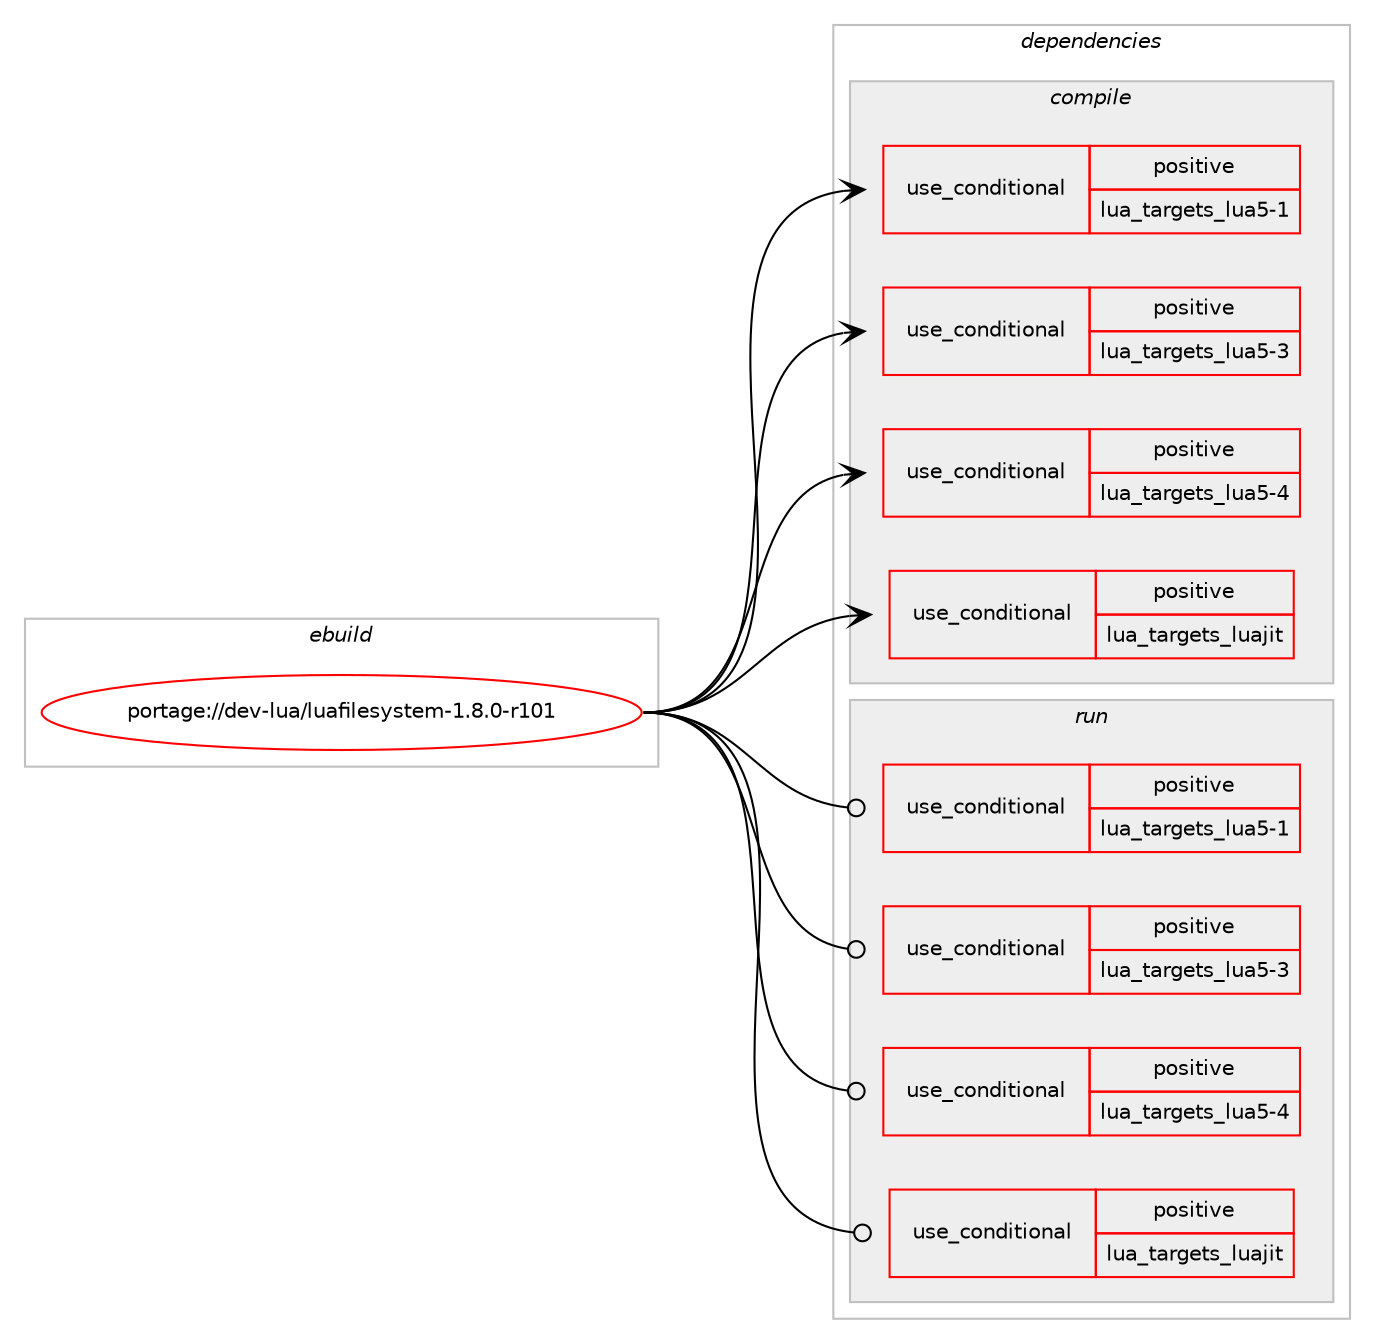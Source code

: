 digraph prolog {

# *************
# Graph options
# *************

newrank=true;
concentrate=true;
compound=true;
graph [rankdir=LR,fontname=Helvetica,fontsize=10,ranksep=1.5];#, ranksep=2.5, nodesep=0.2];
edge  [arrowhead=vee];
node  [fontname=Helvetica,fontsize=10];

# **********
# The ebuild
# **********

subgraph cluster_leftcol {
color=gray;
rank=same;
label=<<i>ebuild</i>>;
id [label="portage://dev-lua/luafilesystem-1.8.0-r101", color=red, width=4, href="../dev-lua/luafilesystem-1.8.0-r101.svg"];
}

# ****************
# The dependencies
# ****************

subgraph cluster_midcol {
color=gray;
label=<<i>dependencies</i>>;
subgraph cluster_compile {
fillcolor="#eeeeee";
style=filled;
label=<<i>compile</i>>;
subgraph cond28276 {
dependency58963 [label=<<TABLE BORDER="0" CELLBORDER="1" CELLSPACING="0" CELLPADDING="4"><TR><TD ROWSPAN="3" CELLPADDING="10">use_conditional</TD></TR><TR><TD>positive</TD></TR><TR><TD>lua_targets_lua5-1</TD></TR></TABLE>>, shape=none, color=red];
# *** BEGIN UNKNOWN DEPENDENCY TYPE (TODO) ***
# dependency58963 -> package_dependency(portage://dev-lua/luafilesystem-1.8.0-r101,install,no,dev-lang,lua,none,[,,],[slot(5.1)],[])
# *** END UNKNOWN DEPENDENCY TYPE (TODO) ***

}
id:e -> dependency58963:w [weight=20,style="solid",arrowhead="vee"];
subgraph cond28277 {
dependency58964 [label=<<TABLE BORDER="0" CELLBORDER="1" CELLSPACING="0" CELLPADDING="4"><TR><TD ROWSPAN="3" CELLPADDING="10">use_conditional</TD></TR><TR><TD>positive</TD></TR><TR><TD>lua_targets_lua5-3</TD></TR></TABLE>>, shape=none, color=red];
# *** BEGIN UNKNOWN DEPENDENCY TYPE (TODO) ***
# dependency58964 -> package_dependency(portage://dev-lua/luafilesystem-1.8.0-r101,install,no,dev-lang,lua,none,[,,],[slot(5.3)],[])
# *** END UNKNOWN DEPENDENCY TYPE (TODO) ***

}
id:e -> dependency58964:w [weight=20,style="solid",arrowhead="vee"];
subgraph cond28278 {
dependency58965 [label=<<TABLE BORDER="0" CELLBORDER="1" CELLSPACING="0" CELLPADDING="4"><TR><TD ROWSPAN="3" CELLPADDING="10">use_conditional</TD></TR><TR><TD>positive</TD></TR><TR><TD>lua_targets_lua5-4</TD></TR></TABLE>>, shape=none, color=red];
# *** BEGIN UNKNOWN DEPENDENCY TYPE (TODO) ***
# dependency58965 -> package_dependency(portage://dev-lua/luafilesystem-1.8.0-r101,install,no,dev-lang,lua,none,[,,],[slot(5.4)],[])
# *** END UNKNOWN DEPENDENCY TYPE (TODO) ***

}
id:e -> dependency58965:w [weight=20,style="solid",arrowhead="vee"];
subgraph cond28279 {
dependency58966 [label=<<TABLE BORDER="0" CELLBORDER="1" CELLSPACING="0" CELLPADDING="4"><TR><TD ROWSPAN="3" CELLPADDING="10">use_conditional</TD></TR><TR><TD>positive</TD></TR><TR><TD>lua_targets_luajit</TD></TR></TABLE>>, shape=none, color=red];
# *** BEGIN UNKNOWN DEPENDENCY TYPE (TODO) ***
# dependency58966 -> package_dependency(portage://dev-lua/luafilesystem-1.8.0-r101,install,no,dev-lang,luajit,none,[,,],any_same_slot,[])
# *** END UNKNOWN DEPENDENCY TYPE (TODO) ***

}
id:e -> dependency58966:w [weight=20,style="solid",arrowhead="vee"];
}
subgraph cluster_compileandrun {
fillcolor="#eeeeee";
style=filled;
label=<<i>compile and run</i>>;
}
subgraph cluster_run {
fillcolor="#eeeeee";
style=filled;
label=<<i>run</i>>;
subgraph cond28280 {
dependency58967 [label=<<TABLE BORDER="0" CELLBORDER="1" CELLSPACING="0" CELLPADDING="4"><TR><TD ROWSPAN="3" CELLPADDING="10">use_conditional</TD></TR><TR><TD>positive</TD></TR><TR><TD>lua_targets_lua5-1</TD></TR></TABLE>>, shape=none, color=red];
# *** BEGIN UNKNOWN DEPENDENCY TYPE (TODO) ***
# dependency58967 -> package_dependency(portage://dev-lua/luafilesystem-1.8.0-r101,run,no,dev-lang,lua,none,[,,],[slot(5.1)],[])
# *** END UNKNOWN DEPENDENCY TYPE (TODO) ***

}
id:e -> dependency58967:w [weight=20,style="solid",arrowhead="odot"];
subgraph cond28281 {
dependency58968 [label=<<TABLE BORDER="0" CELLBORDER="1" CELLSPACING="0" CELLPADDING="4"><TR><TD ROWSPAN="3" CELLPADDING="10">use_conditional</TD></TR><TR><TD>positive</TD></TR><TR><TD>lua_targets_lua5-3</TD></TR></TABLE>>, shape=none, color=red];
# *** BEGIN UNKNOWN DEPENDENCY TYPE (TODO) ***
# dependency58968 -> package_dependency(portage://dev-lua/luafilesystem-1.8.0-r101,run,no,dev-lang,lua,none,[,,],[slot(5.3)],[])
# *** END UNKNOWN DEPENDENCY TYPE (TODO) ***

}
id:e -> dependency58968:w [weight=20,style="solid",arrowhead="odot"];
subgraph cond28282 {
dependency58969 [label=<<TABLE BORDER="0" CELLBORDER="1" CELLSPACING="0" CELLPADDING="4"><TR><TD ROWSPAN="3" CELLPADDING="10">use_conditional</TD></TR><TR><TD>positive</TD></TR><TR><TD>lua_targets_lua5-4</TD></TR></TABLE>>, shape=none, color=red];
# *** BEGIN UNKNOWN DEPENDENCY TYPE (TODO) ***
# dependency58969 -> package_dependency(portage://dev-lua/luafilesystem-1.8.0-r101,run,no,dev-lang,lua,none,[,,],[slot(5.4)],[])
# *** END UNKNOWN DEPENDENCY TYPE (TODO) ***

}
id:e -> dependency58969:w [weight=20,style="solid",arrowhead="odot"];
subgraph cond28283 {
dependency58970 [label=<<TABLE BORDER="0" CELLBORDER="1" CELLSPACING="0" CELLPADDING="4"><TR><TD ROWSPAN="3" CELLPADDING="10">use_conditional</TD></TR><TR><TD>positive</TD></TR><TR><TD>lua_targets_luajit</TD></TR></TABLE>>, shape=none, color=red];
# *** BEGIN UNKNOWN DEPENDENCY TYPE (TODO) ***
# dependency58970 -> package_dependency(portage://dev-lua/luafilesystem-1.8.0-r101,run,no,dev-lang,luajit,none,[,,],any_same_slot,[])
# *** END UNKNOWN DEPENDENCY TYPE (TODO) ***

}
id:e -> dependency58970:w [weight=20,style="solid",arrowhead="odot"];
}
}

# **************
# The candidates
# **************

subgraph cluster_choices {
rank=same;
color=gray;
label=<<i>candidates</i>>;

}

}
